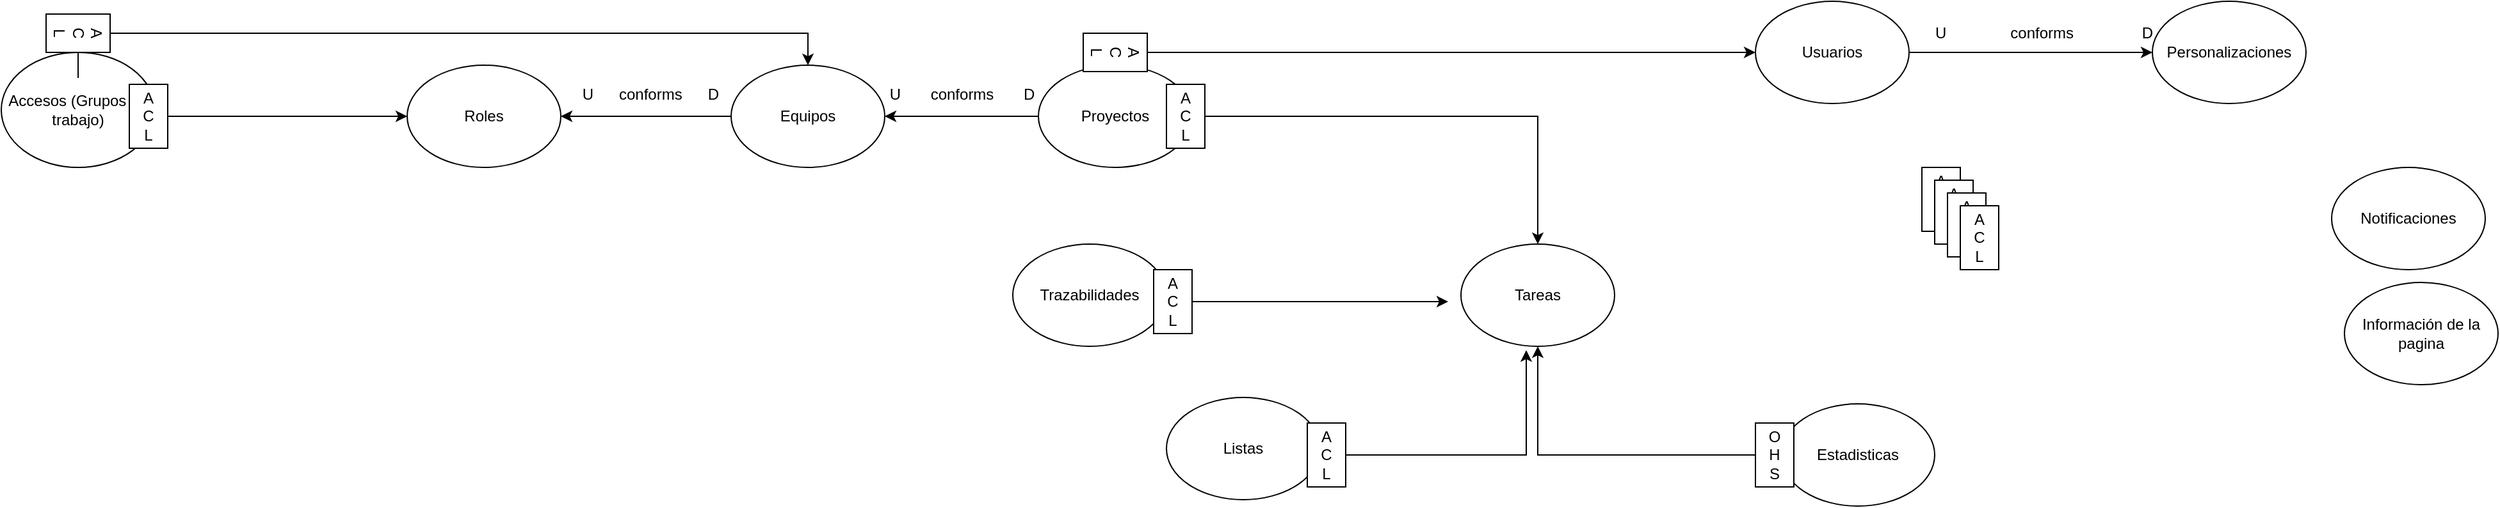 <mxfile version="21.6.7" type="github" pages="2">
  <diagram name="Página-1" id="NvzPgabB56JG8CDr3OxP">
    <mxGraphModel dx="3434" dy="1516" grid="1" gridSize="10" guides="1" tooltips="1" connect="1" arrows="1" fold="1" page="1" pageScale="1" pageWidth="827" pageHeight="1169" math="0" shadow="0">
      <root>
        <mxCell id="0" />
        <mxCell id="1" parent="0" />
        <mxCell id="zJzvodQT1uNUjvgfhES7-21" value="Información de la pagina" style="ellipse;whiteSpace=wrap;html=1;" parent="1" vertex="1">
          <mxGeometry x="1100" y="450" width="120" height="80" as="geometry" />
        </mxCell>
        <mxCell id="zJzvodQT1uNUjvgfhES7-22" value="Listas" style="ellipse;whiteSpace=wrap;html=1;" parent="1" vertex="1">
          <mxGeometry x="180" y="540" width="120" height="80" as="geometry" />
        </mxCell>
        <mxCell id="zJzvodQT1uNUjvgfhES7-23" value="Tareas" style="ellipse;whiteSpace=wrap;html=1;" parent="1" vertex="1">
          <mxGeometry x="410" y="420" width="120" height="80" as="geometry" />
        </mxCell>
        <mxCell id="DlLakO22KFW4Jp1T1N4j-17" style="edgeStyle=orthogonalEdgeStyle;rounded=0;orthogonalLoop=1;jettySize=auto;html=1;entryX=1;entryY=0.5;entryDx=0;entryDy=0;" parent="1" source="zJzvodQT1uNUjvgfhES7-24" target="zJzvodQT1uNUjvgfhES7-27" edge="1">
          <mxGeometry relative="1" as="geometry" />
        </mxCell>
        <mxCell id="zJzvodQT1uNUjvgfhES7-24" value="Equipos" style="ellipse;whiteSpace=wrap;html=1;" parent="1" vertex="1">
          <mxGeometry x="-160" y="280" width="120" height="80" as="geometry" />
        </mxCell>
        <mxCell id="DlLakO22KFW4Jp1T1N4j-24" style="edgeStyle=orthogonalEdgeStyle;rounded=0;orthogonalLoop=1;jettySize=auto;html=1;entryX=0;entryY=0.5;entryDx=0;entryDy=0;" parent="1" source="zJzvodQT1uNUjvgfhES7-26" target="zJzvodQT1uNUjvgfhES7-30" edge="1">
          <mxGeometry relative="1" as="geometry" />
        </mxCell>
        <mxCell id="zJzvodQT1uNUjvgfhES7-26" value="Usuarios" style="ellipse;whiteSpace=wrap;html=1;" parent="1" vertex="1">
          <mxGeometry x="640" y="230" width="120" height="80" as="geometry" />
        </mxCell>
        <mxCell id="zJzvodQT1uNUjvgfhES7-27" value="Roles" style="ellipse;whiteSpace=wrap;html=1;" parent="1" vertex="1">
          <mxGeometry x="-413" y="280" width="120" height="80" as="geometry" />
        </mxCell>
        <mxCell id="zJzvodQT1uNUjvgfhES7-28" value="Trazabilidades" style="ellipse;whiteSpace=wrap;html=1;" parent="1" vertex="1">
          <mxGeometry x="60" y="420" width="120" height="80" as="geometry" />
        </mxCell>
        <mxCell id="DlLakO22KFW4Jp1T1N4j-15" style="edgeStyle=orthogonalEdgeStyle;rounded=0;orthogonalLoop=1;jettySize=auto;html=1;entryX=1;entryY=0.5;entryDx=0;entryDy=0;" parent="1" source="zJzvodQT1uNUjvgfhES7-29" target="zJzvodQT1uNUjvgfhES7-24" edge="1">
          <mxGeometry relative="1" as="geometry" />
        </mxCell>
        <mxCell id="zJzvodQT1uNUjvgfhES7-29" value="Proyectos" style="ellipse;whiteSpace=wrap;html=1;" parent="1" vertex="1">
          <mxGeometry x="80" y="280" width="120" height="80" as="geometry" />
        </mxCell>
        <mxCell id="zJzvodQT1uNUjvgfhES7-30" value="Personalizaciones" style="ellipse;whiteSpace=wrap;html=1;" parent="1" vertex="1">
          <mxGeometry x="950" y="230" width="120" height="80" as="geometry" />
        </mxCell>
        <mxCell id="zJzvodQT1uNUjvgfhES7-31" value="Estadisticas" style="ellipse;whiteSpace=wrap;html=1;" parent="1" vertex="1">
          <mxGeometry x="660" y="545" width="120" height="80" as="geometry" />
        </mxCell>
        <mxCell id="zJzvodQT1uNUjvgfhES7-32" value="Accesos (Grupos de trabajo)" style="ellipse;whiteSpace=wrap;html=1;" parent="1" vertex="1">
          <mxGeometry x="-730" y="270" width="120" height="90" as="geometry" />
        </mxCell>
        <mxCell id="zJzvodQT1uNUjvgfhES7-33" value="Notificaciones" style="ellipse;whiteSpace=wrap;html=1;" parent="1" vertex="1">
          <mxGeometry x="1090" y="360" width="120" height="80" as="geometry" />
        </mxCell>
        <mxCell id="DlLakO22KFW4Jp1T1N4j-1" value="A&lt;br&gt;C&lt;br&gt;L" style="rounded=0;whiteSpace=wrap;html=1;" parent="1" vertex="1">
          <mxGeometry x="770" y="360" width="30" height="50" as="geometry" />
        </mxCell>
        <mxCell id="DlLakO22KFW4Jp1T1N4j-23" style="edgeStyle=orthogonalEdgeStyle;rounded=0;orthogonalLoop=1;jettySize=auto;html=1;" parent="1" source="DlLakO22KFW4Jp1T1N4j-2" target="zJzvodQT1uNUjvgfhES7-26" edge="1">
          <mxGeometry relative="1" as="geometry">
            <mxPoint x="530" y="230" as="targetPoint" />
          </mxGeometry>
        </mxCell>
        <mxCell id="DlLakO22KFW4Jp1T1N4j-2" value="A&lt;br&gt;C&lt;br&gt;L" style="rounded=0;whiteSpace=wrap;html=1;rotation=90;" parent="1" vertex="1">
          <mxGeometry x="125" y="245" width="30" height="50" as="geometry" />
        </mxCell>
        <mxCell id="DlLakO22KFW4Jp1T1N4j-20" style="edgeStyle=orthogonalEdgeStyle;rounded=0;orthogonalLoop=1;jettySize=auto;html=1;entryX=0.5;entryY=0;entryDx=0;entryDy=0;" parent="1" source="DlLakO22KFW4Jp1T1N4j-3" target="zJzvodQT1uNUjvgfhES7-24" edge="1">
          <mxGeometry relative="1" as="geometry" />
        </mxCell>
        <mxCell id="DlLakO22KFW4Jp1T1N4j-21" style="edgeStyle=orthogonalEdgeStyle;rounded=0;orthogonalLoop=1;jettySize=auto;html=1;entryX=0.5;entryY=0;entryDx=0;entryDy=0;" parent="1" source="DlLakO22KFW4Jp1T1N4j-3" target="zJzvodQT1uNUjvgfhES7-32" edge="1">
          <mxGeometry relative="1" as="geometry" />
        </mxCell>
        <mxCell id="DlLakO22KFW4Jp1T1N4j-3" value="A&lt;br&gt;C&lt;br&gt;L" style="rounded=0;whiteSpace=wrap;html=1;rotation=90;" parent="1" vertex="1">
          <mxGeometry x="-685" y="230" width="30" height="50" as="geometry" />
        </mxCell>
        <mxCell id="DlLakO22KFW4Jp1T1N4j-19" style="edgeStyle=orthogonalEdgeStyle;rounded=0;orthogonalLoop=1;jettySize=auto;html=1;entryX=0;entryY=0.5;entryDx=0;entryDy=0;" parent="1" source="DlLakO22KFW4Jp1T1N4j-4" target="zJzvodQT1uNUjvgfhES7-27" edge="1">
          <mxGeometry relative="1" as="geometry" />
        </mxCell>
        <mxCell id="DlLakO22KFW4Jp1T1N4j-4" value="A&lt;br&gt;C&lt;br&gt;L" style="rounded=0;whiteSpace=wrap;html=1;" parent="1" vertex="1">
          <mxGeometry x="-630" y="295" width="30" height="50" as="geometry" />
        </mxCell>
        <mxCell id="DlLakO22KFW4Jp1T1N4j-12" style="edgeStyle=orthogonalEdgeStyle;rounded=0;orthogonalLoop=1;jettySize=auto;html=1;entryX=0.5;entryY=0;entryDx=0;entryDy=0;" parent="1" source="DlLakO22KFW4Jp1T1N4j-5" target="zJzvodQT1uNUjvgfhES7-23" edge="1">
          <mxGeometry relative="1" as="geometry" />
        </mxCell>
        <mxCell id="DlLakO22KFW4Jp1T1N4j-5" value="A&lt;br&gt;C&lt;br&gt;L" style="rounded=0;whiteSpace=wrap;html=1;" parent="1" vertex="1">
          <mxGeometry x="180" y="295" width="30" height="50" as="geometry" />
        </mxCell>
        <mxCell id="DlLakO22KFW4Jp1T1N4j-11" style="edgeStyle=orthogonalEdgeStyle;rounded=0;orthogonalLoop=1;jettySize=auto;html=1;" parent="1" source="DlLakO22KFW4Jp1T1N4j-6" edge="1">
          <mxGeometry relative="1" as="geometry">
            <mxPoint x="400" y="465" as="targetPoint" />
          </mxGeometry>
        </mxCell>
        <mxCell id="DlLakO22KFW4Jp1T1N4j-6" value="A&lt;br&gt;C&lt;br&gt;L" style="rounded=0;whiteSpace=wrap;html=1;" parent="1" vertex="1">
          <mxGeometry x="170" y="440" width="30" height="50" as="geometry" />
        </mxCell>
        <mxCell id="DlLakO22KFW4Jp1T1N4j-10" style="edgeStyle=orthogonalEdgeStyle;rounded=0;orthogonalLoop=1;jettySize=auto;html=1;entryX=0.425;entryY=1.038;entryDx=0;entryDy=0;entryPerimeter=0;" parent="1" source="DlLakO22KFW4Jp1T1N4j-7" target="zJzvodQT1uNUjvgfhES7-23" edge="1">
          <mxGeometry relative="1" as="geometry" />
        </mxCell>
        <mxCell id="DlLakO22KFW4Jp1T1N4j-7" value="A&lt;br&gt;C&lt;br&gt;L" style="rounded=0;whiteSpace=wrap;html=1;" parent="1" vertex="1">
          <mxGeometry x="290" y="560" width="30" height="50" as="geometry" />
        </mxCell>
        <mxCell id="DlLakO22KFW4Jp1T1N4j-9" style="edgeStyle=orthogonalEdgeStyle;rounded=0;orthogonalLoop=1;jettySize=auto;html=1;entryX=0.5;entryY=1;entryDx=0;entryDy=0;" parent="1" source="DlLakO22KFW4Jp1T1N4j-8" target="zJzvodQT1uNUjvgfhES7-23" edge="1">
          <mxGeometry relative="1" as="geometry" />
        </mxCell>
        <mxCell id="DlLakO22KFW4Jp1T1N4j-8" value="O&lt;br&gt;H&lt;br&gt;S" style="rounded=0;whiteSpace=wrap;html=1;" parent="1" vertex="1">
          <mxGeometry x="640" y="560" width="30" height="50" as="geometry" />
        </mxCell>
        <mxCell id="DlLakO22KFW4Jp1T1N4j-16" value="U&amp;nbsp; &amp;nbsp; &amp;nbsp; &amp;nbsp;conforms&amp;nbsp; &amp;nbsp; &amp;nbsp; &amp;nbsp;D" style="text;html=1;align=center;verticalAlign=middle;resizable=0;points=[];autosize=1;strokeColor=none;fillColor=none;" parent="1" vertex="1">
          <mxGeometry x="-50" y="288" width="140" height="30" as="geometry" />
        </mxCell>
        <mxCell id="DlLakO22KFW4Jp1T1N4j-18" value="&amp;nbsp;U&amp;nbsp; &amp;nbsp; &amp;nbsp; conforms&amp;nbsp; &amp;nbsp; &amp;nbsp; D" style="text;html=1;align=center;verticalAlign=middle;resizable=0;points=[];autosize=1;strokeColor=none;fillColor=none;" parent="1" vertex="1">
          <mxGeometry x="-290" y="288" width="130" height="30" as="geometry" />
        </mxCell>
        <mxCell id="DlLakO22KFW4Jp1T1N4j-25" value="&amp;nbsp; &amp;nbsp;U&amp;nbsp; &amp;nbsp; &amp;nbsp; &amp;nbsp; &amp;nbsp; &amp;nbsp; &amp;nbsp; &amp;nbsp;conforms&amp;nbsp; &amp;nbsp; &amp;nbsp; &amp;nbsp; &amp;nbsp; &amp;nbsp; &amp;nbsp; &amp;nbsp; D" style="text;html=1;align=center;verticalAlign=middle;resizable=0;points=[];autosize=1;strokeColor=none;fillColor=none;" parent="1" vertex="1">
          <mxGeometry x="760" y="240" width="200" height="30" as="geometry" />
        </mxCell>
        <mxCell id="DlLakO22KFW4Jp1T1N4j-26" value="A&lt;br&gt;C&lt;br&gt;L" style="rounded=0;whiteSpace=wrap;html=1;" parent="1" vertex="1">
          <mxGeometry x="780" y="370" width="30" height="50" as="geometry" />
        </mxCell>
        <mxCell id="DlLakO22KFW4Jp1T1N4j-27" value="A&lt;br&gt;C&lt;br&gt;L" style="rounded=0;whiteSpace=wrap;html=1;" parent="1" vertex="1">
          <mxGeometry x="790" y="380" width="30" height="50" as="geometry" />
        </mxCell>
        <mxCell id="DlLakO22KFW4Jp1T1N4j-28" value="A&lt;br&gt;C&lt;br&gt;L" style="rounded=0;whiteSpace=wrap;html=1;" parent="1" vertex="1">
          <mxGeometry x="800" y="390" width="30" height="50" as="geometry" />
        </mxCell>
      </root>
    </mxGraphModel>
  </diagram>
  <diagram id="u2OAlDhqOgqaOPnXy1WK" name="Página-2">
    <mxGraphModel dx="3434" dy="1516" grid="1" gridSize="10" guides="1" tooltips="1" connect="1" arrows="1" fold="1" page="1" pageScale="1" pageWidth="827" pageHeight="1169" math="0" shadow="0">
      <root>
        <mxCell id="0" />
        <mxCell id="1" parent="0" />
        <mxCell id="8gpImqLir9pOXkj8AV8t-1" value="Información de la pagina" style="ellipse;whiteSpace=wrap;html=1;" vertex="1" parent="1">
          <mxGeometry x="-790" y="210" width="120" height="80" as="geometry" />
        </mxCell>
        <mxCell id="8gpImqLir9pOXkj8AV8t-2" value="Listas" style="ellipse;whiteSpace=wrap;html=1;" vertex="1" parent="1">
          <mxGeometry x="-270" y="410" width="120" height="80" as="geometry" />
        </mxCell>
        <mxCell id="8gpImqLir9pOXkj8AV8t-3" value="Tareas" style="ellipse;whiteSpace=wrap;html=1;" vertex="1" parent="1">
          <mxGeometry x="-270" y="200" width="120" height="80" as="geometry" />
        </mxCell>
        <mxCell id="8gpImqLir9pOXkj8AV8t-4" value="Equipos" style="ellipse;whiteSpace=wrap;html=1;" vertex="1" parent="1">
          <mxGeometry x="50" y="590" width="120" height="80" as="geometry" />
        </mxCell>
        <mxCell id="fqJDdXtQ-9vaMyOYoIlq-17" style="edgeStyle=orthogonalEdgeStyle;rounded=0;orthogonalLoop=1;jettySize=auto;html=1;" edge="1" parent="1" source="8gpImqLir9pOXkj8AV8t-5" target="8gpImqLir9pOXkj8AV8t-9">
          <mxGeometry relative="1" as="geometry" />
        </mxCell>
        <mxCell id="8gpImqLir9pOXkj8AV8t-5" value="Usuarios" style="ellipse;whiteSpace=wrap;html=1;" vertex="1" parent="1">
          <mxGeometry x="-270" y="25" width="120" height="80" as="geometry" />
        </mxCell>
        <mxCell id="8gpImqLir9pOXkj8AV8t-6" value="Roles" style="ellipse;whiteSpace=wrap;html=1;" vertex="1" parent="1">
          <mxGeometry x="-530" y="25" width="120" height="80" as="geometry" />
        </mxCell>
        <mxCell id="8gpImqLir9pOXkj8AV8t-7" value="Trazabilidades" style="ellipse;whiteSpace=wrap;html=1;" vertex="1" parent="1">
          <mxGeometry x="-10" y="200" width="120" height="80" as="geometry" />
        </mxCell>
        <mxCell id="fqJDdXtQ-9vaMyOYoIlq-1" style="edgeStyle=orthogonalEdgeStyle;rounded=0;orthogonalLoop=1;jettySize=auto;html=1;" edge="1" parent="1" source="fqJDdXtQ-9vaMyOYoIlq-2" target="8gpImqLir9pOXkj8AV8t-2">
          <mxGeometry relative="1" as="geometry" />
        </mxCell>
        <mxCell id="8gpImqLir9pOXkj8AV8t-8" value="Proyectos" style="ellipse;whiteSpace=wrap;html=1;" vertex="1" parent="1">
          <mxGeometry x="-270" y="590" width="120" height="80" as="geometry" />
        </mxCell>
        <mxCell id="8gpImqLir9pOXkj8AV8t-9" value="Personalizaciones" style="ellipse;whiteSpace=wrap;html=1;" vertex="1" parent="1">
          <mxGeometry x="-15" y="25" width="120" height="80" as="geometry" />
        </mxCell>
        <mxCell id="iowVq_EbsTmnIybhl8VJ-7" style="edgeStyle=orthogonalEdgeStyle;rounded=0;orthogonalLoop=1;jettySize=auto;html=1;entryX=0;entryY=0.5;entryDx=0;entryDy=0;" edge="1" parent="1" source="iowVq_EbsTmnIybhl8VJ-8" target="8gpImqLir9pOXkj8AV8t-3">
          <mxGeometry relative="1" as="geometry" />
        </mxCell>
        <mxCell id="8gpImqLir9pOXkj8AV8t-10" value="Estadisticas" style="ellipse;whiteSpace=wrap;html=1;" vertex="1" parent="1">
          <mxGeometry x="-550" y="200" width="120" height="80" as="geometry" />
        </mxCell>
        <mxCell id="8gpImqLir9pOXkj8AV8t-11" value="Accesos (Grupos de trabajo)" style="ellipse;whiteSpace=wrap;html=1;" vertex="1" parent="1">
          <mxGeometry x="-810" y="20" width="120" height="90" as="geometry" />
        </mxCell>
        <mxCell id="8gpImqLir9pOXkj8AV8t-12" value="Notificaciones" style="ellipse;whiteSpace=wrap;html=1;" vertex="1" parent="1">
          <mxGeometry x="-570" y="410" width="120" height="80" as="geometry" />
        </mxCell>
        <mxCell id="iowVq_EbsTmnIybhl8VJ-4" style="edgeStyle=orthogonalEdgeStyle;rounded=0;orthogonalLoop=1;jettySize=auto;html=1;entryX=0;entryY=0.5;entryDx=0;entryDy=0;" edge="1" parent="1" source="iowVq_EbsTmnIybhl8VJ-1" target="8gpImqLir9pOXkj8AV8t-7">
          <mxGeometry relative="1" as="geometry" />
        </mxCell>
        <mxCell id="iowVq_EbsTmnIybhl8VJ-1" value="A&lt;br&gt;C&lt;br&gt;L" style="rounded=0;whiteSpace=wrap;html=1;" vertex="1" parent="1">
          <mxGeometry x="-160" y="210" width="30" height="60" as="geometry" />
        </mxCell>
        <mxCell id="iowVq_EbsTmnIybhl8VJ-6" style="edgeStyle=orthogonalEdgeStyle;rounded=0;orthogonalLoop=1;jettySize=auto;html=1;" edge="1" parent="1" source="iowVq_EbsTmnIybhl8VJ-5" target="8gpImqLir9pOXkj8AV8t-6">
          <mxGeometry relative="1" as="geometry" />
        </mxCell>
        <mxCell id="iowVq_EbsTmnIybhl8VJ-5" value="A&lt;br&gt;C&lt;br&gt;L" style="rounded=0;whiteSpace=wrap;html=1;" vertex="1" parent="1">
          <mxGeometry x="-280" y="35" width="30" height="60" as="geometry" />
        </mxCell>
        <mxCell id="iowVq_EbsTmnIybhl8VJ-9" value="" style="edgeStyle=orthogonalEdgeStyle;rounded=0;orthogonalLoop=1;jettySize=auto;html=1;entryX=0;entryY=0.5;entryDx=0;entryDy=0;" edge="1" parent="1" source="8gpImqLir9pOXkj8AV8t-10" target="iowVq_EbsTmnIybhl8VJ-8">
          <mxGeometry relative="1" as="geometry">
            <mxPoint x="-430" y="240" as="sourcePoint" />
            <mxPoint x="-270" y="240" as="targetPoint" />
          </mxGeometry>
        </mxCell>
        <mxCell id="iowVq_EbsTmnIybhl8VJ-8" value="PartnerShip&lt;span style=&quot;color: rgb(209, 213, 219); font-family: Söhne, ui-sans-serif, system-ui, -apple-system, &amp;quot;Segoe UI&amp;quot;, Roboto, Ubuntu, Cantarell, &amp;quot;Noto Sans&amp;quot;, sans-serif, &amp;quot;Helvetica Neue&amp;quot;, Arial, &amp;quot;Apple Color Emoji&amp;quot;, &amp;quot;Segoe UI Emoji&amp;quot;, &amp;quot;Segoe UI Symbol&amp;quot;, &amp;quot;Noto Color Emoji&amp;quot;; font-size: 16px; text-align: left; background-color: rgb(68, 70, 84);&quot;&gt; &lt;/span&gt;" style="text;html=1;strokeColor=none;fillColor=none;align=center;verticalAlign=middle;whiteSpace=wrap;rounded=0;" vertex="1" parent="1">
          <mxGeometry x="-390" y="225" width="60" height="30" as="geometry" />
        </mxCell>
        <mxCell id="iowVq_EbsTmnIybhl8VJ-10" value="U" style="text;html=1;strokeColor=none;fillColor=none;align=center;verticalAlign=middle;whiteSpace=wrap;rounded=0;" vertex="1" parent="1">
          <mxGeometry x="-310" y="210" width="60" height="30" as="geometry" />
        </mxCell>
        <mxCell id="iowVq_EbsTmnIybhl8VJ-11" value="D" style="text;html=1;strokeColor=none;fillColor=none;align=center;verticalAlign=middle;whiteSpace=wrap;rounded=0;" vertex="1" parent="1">
          <mxGeometry x="-450" y="210" width="60" height="30" as="geometry" />
        </mxCell>
        <mxCell id="iowVq_EbsTmnIybhl8VJ-13" style="edgeStyle=orthogonalEdgeStyle;rounded=0;orthogonalLoop=1;jettySize=auto;html=1;" edge="1" parent="1" source="iowVq_EbsTmnIybhl8VJ-12" target="8gpImqLir9pOXkj8AV8t-6">
          <mxGeometry relative="1" as="geometry" />
        </mxCell>
        <mxCell id="iowVq_EbsTmnIybhl8VJ-12" value="A&lt;br&gt;C&lt;br&gt;L" style="rounded=0;whiteSpace=wrap;html=1;" vertex="1" parent="1">
          <mxGeometry x="-690" y="35" width="30" height="60" as="geometry" />
        </mxCell>
        <mxCell id="fqJDdXtQ-9vaMyOYoIlq-3" value="" style="edgeStyle=orthogonalEdgeStyle;rounded=0;orthogonalLoop=1;jettySize=auto;html=1;" edge="1" parent="1" source="8gpImqLir9pOXkj8AV8t-8" target="fqJDdXtQ-9vaMyOYoIlq-2">
          <mxGeometry relative="1" as="geometry">
            <mxPoint x="-210" y="570" as="sourcePoint" />
            <mxPoint x="-210" y="490" as="targetPoint" />
          </mxGeometry>
        </mxCell>
        <mxCell id="fqJDdXtQ-9vaMyOYoIlq-2" value="SharedKernel" style="text;html=1;strokeColor=none;fillColor=none;align=center;verticalAlign=middle;whiteSpace=wrap;rounded=0;" vertex="1" parent="1">
          <mxGeometry x="-240" y="520" width="60" height="30" as="geometry" />
        </mxCell>
        <mxCell id="fqJDdXtQ-9vaMyOYoIlq-5" value="U" style="text;html=1;strokeColor=none;fillColor=none;align=center;verticalAlign=middle;whiteSpace=wrap;rounded=0;" vertex="1" parent="1">
          <mxGeometry x="-220" y="490" width="60" height="30" as="geometry" />
        </mxCell>
        <mxCell id="fqJDdXtQ-9vaMyOYoIlq-6" value="D" style="text;html=1;strokeColor=none;fillColor=none;align=center;verticalAlign=middle;whiteSpace=wrap;rounded=0;" vertex="1" parent="1">
          <mxGeometry x="-230" y="560" width="60" height="30" as="geometry" />
        </mxCell>
        <mxCell id="fqJDdXtQ-9vaMyOYoIlq-9" style="edgeStyle=orthogonalEdgeStyle;rounded=0;orthogonalLoop=1;jettySize=auto;html=1;" edge="1" parent="1" source="fqJDdXtQ-9vaMyOYoIlq-8" target="8gpImqLir9pOXkj8AV8t-8">
          <mxGeometry relative="1" as="geometry" />
        </mxCell>
        <mxCell id="fqJDdXtQ-9vaMyOYoIlq-10" style="edgeStyle=orthogonalEdgeStyle;rounded=0;orthogonalLoop=1;jettySize=auto;html=1;entryX=1;entryY=0.5;entryDx=0;entryDy=0;" edge="1" parent="1" source="fqJDdXtQ-9vaMyOYoIlq-8" target="8gpImqLir9pOXkj8AV8t-2">
          <mxGeometry relative="1" as="geometry" />
        </mxCell>
        <mxCell id="fqJDdXtQ-9vaMyOYoIlq-8" value="O&lt;br&gt;H&lt;br&gt;S" style="rounded=0;whiteSpace=wrap;html=1;" vertex="1" parent="1">
          <mxGeometry x="30" y="600" width="30" height="60" as="geometry" />
        </mxCell>
        <mxCell id="fqJDdXtQ-9vaMyOYoIlq-12" style="edgeStyle=orthogonalEdgeStyle;rounded=0;orthogonalLoop=1;jettySize=auto;html=1;" edge="1" parent="1" source="fqJDdXtQ-9vaMyOYoIlq-11" target="8gpImqLir9pOXkj8AV8t-2">
          <mxGeometry relative="1" as="geometry" />
        </mxCell>
        <mxCell id="fqJDdXtQ-9vaMyOYoIlq-11" value="O&lt;br&gt;H&lt;br&gt;S" style="rounded=0;whiteSpace=wrap;html=1;" vertex="1" parent="1">
          <mxGeometry x="-450" y="420" width="30" height="60" as="geometry" />
        </mxCell>
        <mxCell id="fqJDdXtQ-9vaMyOYoIlq-14" style="edgeStyle=orthogonalEdgeStyle;rounded=0;orthogonalLoop=1;jettySize=auto;html=1;" edge="1" parent="1" source="fqJDdXtQ-9vaMyOYoIlq-13" target="8gpImqLir9pOXkj8AV8t-3">
          <mxGeometry relative="1" as="geometry" />
        </mxCell>
        <mxCell id="fqJDdXtQ-9vaMyOYoIlq-13" value="OHS" style="rounded=0;whiteSpace=wrap;html=1;" vertex="1" parent="1">
          <mxGeometry x="-245" y="390" width="70" height="30" as="geometry" />
        </mxCell>
        <mxCell id="fqJDdXtQ-9vaMyOYoIlq-16" value="A&lt;br&gt;C&lt;br&gt;L" style="rounded=0;whiteSpace=wrap;html=1;" vertex="1" parent="1">
          <mxGeometry x="-160" y="35" width="30" height="60" as="geometry" />
        </mxCell>
        <mxCell id="fqJDdXtQ-9vaMyOYoIlq-19" style="edgeStyle=orthogonalEdgeStyle;rounded=0;orthogonalLoop=1;jettySize=auto;html=1;entryX=0.5;entryY=0;entryDx=0;entryDy=0;" edge="1" parent="1" source="fqJDdXtQ-9vaMyOYoIlq-18" target="8gpImqLir9pOXkj8AV8t-3">
          <mxGeometry relative="1" as="geometry" />
        </mxCell>
        <mxCell id="fqJDdXtQ-9vaMyOYoIlq-18" value="OHS" style="rounded=0;whiteSpace=wrap;html=1;" vertex="1" parent="1">
          <mxGeometry x="-245" y="95" width="70" height="30" as="geometry" />
        </mxCell>
        <mxCell id="dvF4mYi1MnK272Mzp6-j-1" value="Información de la pagina" style="ellipse;whiteSpace=wrap;html=1;" vertex="1" parent="1">
          <mxGeometry x="1070" y="1500" width="120" height="80" as="geometry" />
        </mxCell>
        <mxCell id="dvF4mYi1MnK272Mzp6-j-2" value="Listas" style="ellipse;whiteSpace=wrap;html=1;" vertex="1" parent="1">
          <mxGeometry x="150" y="1590" width="120" height="80" as="geometry" />
        </mxCell>
        <mxCell id="dvF4mYi1MnK272Mzp6-j-3" value="Tareas" style="ellipse;whiteSpace=wrap;html=1;" vertex="1" parent="1">
          <mxGeometry x="380" y="1470" width="120" height="80" as="geometry" />
        </mxCell>
        <mxCell id="dvF4mYi1MnK272Mzp6-j-4" style="edgeStyle=orthogonalEdgeStyle;rounded=0;orthogonalLoop=1;jettySize=auto;html=1;entryX=1;entryY=0.5;entryDx=0;entryDy=0;" edge="1" parent="1" source="dvF4mYi1MnK272Mzp6-j-5" target="dvF4mYi1MnK272Mzp6-j-8">
          <mxGeometry relative="1" as="geometry" />
        </mxCell>
        <mxCell id="dvF4mYi1MnK272Mzp6-j-5" value="Equipos" style="ellipse;whiteSpace=wrap;html=1;" vertex="1" parent="1">
          <mxGeometry x="-190" y="1330" width="120" height="80" as="geometry" />
        </mxCell>
        <mxCell id="dvF4mYi1MnK272Mzp6-j-6" style="edgeStyle=orthogonalEdgeStyle;rounded=0;orthogonalLoop=1;jettySize=auto;html=1;entryX=0;entryY=0.5;entryDx=0;entryDy=0;" edge="1" parent="1" source="dvF4mYi1MnK272Mzp6-j-7" target="dvF4mYi1MnK272Mzp6-j-12">
          <mxGeometry relative="1" as="geometry" />
        </mxCell>
        <mxCell id="dvF4mYi1MnK272Mzp6-j-7" value="Usuarios" style="ellipse;whiteSpace=wrap;html=1;" vertex="1" parent="1">
          <mxGeometry x="610" y="1280" width="120" height="80" as="geometry" />
        </mxCell>
        <mxCell id="dvF4mYi1MnK272Mzp6-j-8" value="Roles" style="ellipse;whiteSpace=wrap;html=1;" vertex="1" parent="1">
          <mxGeometry x="-443" y="1330" width="120" height="80" as="geometry" />
        </mxCell>
        <mxCell id="dvF4mYi1MnK272Mzp6-j-9" value="Trazabilidades" style="ellipse;whiteSpace=wrap;html=1;" vertex="1" parent="1">
          <mxGeometry x="30" y="1470" width="120" height="80" as="geometry" />
        </mxCell>
        <mxCell id="dvF4mYi1MnK272Mzp6-j-10" style="edgeStyle=orthogonalEdgeStyle;rounded=0;orthogonalLoop=1;jettySize=auto;html=1;entryX=1;entryY=0.5;entryDx=0;entryDy=0;" edge="1" parent="1" source="dvF4mYi1MnK272Mzp6-j-11" target="dvF4mYi1MnK272Mzp6-j-5">
          <mxGeometry relative="1" as="geometry" />
        </mxCell>
        <mxCell id="dvF4mYi1MnK272Mzp6-j-11" value="Proyectos" style="ellipse;whiteSpace=wrap;html=1;" vertex="1" parent="1">
          <mxGeometry x="50" y="1330" width="120" height="80" as="geometry" />
        </mxCell>
        <mxCell id="dvF4mYi1MnK272Mzp6-j-12" value="Personalizaciones" style="ellipse;whiteSpace=wrap;html=1;" vertex="1" parent="1">
          <mxGeometry x="920" y="1280" width="120" height="80" as="geometry" />
        </mxCell>
        <mxCell id="dvF4mYi1MnK272Mzp6-j-13" value="Estadisticas" style="ellipse;whiteSpace=wrap;html=1;" vertex="1" parent="1">
          <mxGeometry x="630" y="1595" width="120" height="80" as="geometry" />
        </mxCell>
        <mxCell id="dvF4mYi1MnK272Mzp6-j-14" value="Accesos (Grupos de trabajo)" style="ellipse;whiteSpace=wrap;html=1;" vertex="1" parent="1">
          <mxGeometry x="-760" y="1320" width="120" height="90" as="geometry" />
        </mxCell>
        <mxCell id="dvF4mYi1MnK272Mzp6-j-15" value="Notificaciones" style="ellipse;whiteSpace=wrap;html=1;" vertex="1" parent="1">
          <mxGeometry x="1060" y="1410" width="120" height="80" as="geometry" />
        </mxCell>
        <mxCell id="dvF4mYi1MnK272Mzp6-j-16" value="A&lt;br&gt;C&lt;br&gt;L" style="rounded=0;whiteSpace=wrap;html=1;" vertex="1" parent="1">
          <mxGeometry x="740" y="1410" width="30" height="50" as="geometry" />
        </mxCell>
        <mxCell id="dvF4mYi1MnK272Mzp6-j-17" style="edgeStyle=orthogonalEdgeStyle;rounded=0;orthogonalLoop=1;jettySize=auto;html=1;" edge="1" parent="1" source="dvF4mYi1MnK272Mzp6-j-18" target="dvF4mYi1MnK272Mzp6-j-7">
          <mxGeometry relative="1" as="geometry">
            <mxPoint x="500" y="1280" as="targetPoint" />
          </mxGeometry>
        </mxCell>
        <mxCell id="dvF4mYi1MnK272Mzp6-j-18" value="A&lt;br&gt;C&lt;br&gt;L" style="rounded=0;whiteSpace=wrap;html=1;rotation=90;" vertex="1" parent="1">
          <mxGeometry x="95" y="1295" width="30" height="50" as="geometry" />
        </mxCell>
        <mxCell id="dvF4mYi1MnK272Mzp6-j-19" style="edgeStyle=orthogonalEdgeStyle;rounded=0;orthogonalLoop=1;jettySize=auto;html=1;entryX=0.5;entryY=0;entryDx=0;entryDy=0;" edge="1" parent="1" source="dvF4mYi1MnK272Mzp6-j-21" target="dvF4mYi1MnK272Mzp6-j-5">
          <mxGeometry relative="1" as="geometry" />
        </mxCell>
        <mxCell id="dvF4mYi1MnK272Mzp6-j-20" style="edgeStyle=orthogonalEdgeStyle;rounded=0;orthogonalLoop=1;jettySize=auto;html=1;entryX=0.5;entryY=0;entryDx=0;entryDy=0;" edge="1" parent="1" source="dvF4mYi1MnK272Mzp6-j-21" target="dvF4mYi1MnK272Mzp6-j-14">
          <mxGeometry relative="1" as="geometry" />
        </mxCell>
        <mxCell id="dvF4mYi1MnK272Mzp6-j-21" value="A&lt;br&gt;C&lt;br&gt;L" style="rounded=0;whiteSpace=wrap;html=1;rotation=90;" vertex="1" parent="1">
          <mxGeometry x="-715" y="1280" width="30" height="50" as="geometry" />
        </mxCell>
        <mxCell id="dvF4mYi1MnK272Mzp6-j-22" style="edgeStyle=orthogonalEdgeStyle;rounded=0;orthogonalLoop=1;jettySize=auto;html=1;entryX=0;entryY=0.5;entryDx=0;entryDy=0;" edge="1" parent="1" source="dvF4mYi1MnK272Mzp6-j-23" target="dvF4mYi1MnK272Mzp6-j-8">
          <mxGeometry relative="1" as="geometry" />
        </mxCell>
        <mxCell id="dvF4mYi1MnK272Mzp6-j-23" value="A&lt;br&gt;C&lt;br&gt;L" style="rounded=0;whiteSpace=wrap;html=1;" vertex="1" parent="1">
          <mxGeometry x="-660" y="1345" width="30" height="50" as="geometry" />
        </mxCell>
        <mxCell id="dvF4mYi1MnK272Mzp6-j-24" style="edgeStyle=orthogonalEdgeStyle;rounded=0;orthogonalLoop=1;jettySize=auto;html=1;entryX=0.5;entryY=0;entryDx=0;entryDy=0;" edge="1" parent="1" source="dvF4mYi1MnK272Mzp6-j-25" target="dvF4mYi1MnK272Mzp6-j-3">
          <mxGeometry relative="1" as="geometry" />
        </mxCell>
        <mxCell id="dvF4mYi1MnK272Mzp6-j-25" value="A&lt;br&gt;C&lt;br&gt;L" style="rounded=0;whiteSpace=wrap;html=1;" vertex="1" parent="1">
          <mxGeometry x="150" y="1345" width="30" height="50" as="geometry" />
        </mxCell>
        <mxCell id="dvF4mYi1MnK272Mzp6-j-26" style="edgeStyle=orthogonalEdgeStyle;rounded=0;orthogonalLoop=1;jettySize=auto;html=1;" edge="1" parent="1" source="dvF4mYi1MnK272Mzp6-j-27">
          <mxGeometry relative="1" as="geometry">
            <mxPoint x="370" y="1515" as="targetPoint" />
          </mxGeometry>
        </mxCell>
        <mxCell id="dvF4mYi1MnK272Mzp6-j-27" value="A&lt;br&gt;C&lt;br&gt;L" style="rounded=0;whiteSpace=wrap;html=1;" vertex="1" parent="1">
          <mxGeometry x="140" y="1490" width="30" height="50" as="geometry" />
        </mxCell>
        <mxCell id="dvF4mYi1MnK272Mzp6-j-28" style="edgeStyle=orthogonalEdgeStyle;rounded=0;orthogonalLoop=1;jettySize=auto;html=1;entryX=0.425;entryY=1.038;entryDx=0;entryDy=0;entryPerimeter=0;" edge="1" parent="1" source="dvF4mYi1MnK272Mzp6-j-29" target="dvF4mYi1MnK272Mzp6-j-3">
          <mxGeometry relative="1" as="geometry" />
        </mxCell>
        <mxCell id="dvF4mYi1MnK272Mzp6-j-29" value="A&lt;br&gt;C&lt;br&gt;L" style="rounded=0;whiteSpace=wrap;html=1;" vertex="1" parent="1">
          <mxGeometry x="260" y="1610" width="30" height="50" as="geometry" />
        </mxCell>
        <mxCell id="dvF4mYi1MnK272Mzp6-j-30" style="edgeStyle=orthogonalEdgeStyle;rounded=0;orthogonalLoop=1;jettySize=auto;html=1;entryX=0.5;entryY=1;entryDx=0;entryDy=0;" edge="1" parent="1" source="dvF4mYi1MnK272Mzp6-j-31" target="dvF4mYi1MnK272Mzp6-j-3">
          <mxGeometry relative="1" as="geometry" />
        </mxCell>
        <mxCell id="dvF4mYi1MnK272Mzp6-j-31" value="O&lt;br&gt;H&lt;br&gt;S" style="rounded=0;whiteSpace=wrap;html=1;" vertex="1" parent="1">
          <mxGeometry x="610" y="1610" width="30" height="50" as="geometry" />
        </mxCell>
        <mxCell id="dvF4mYi1MnK272Mzp6-j-32" value="U&amp;nbsp; &amp;nbsp; &amp;nbsp; &amp;nbsp;conforms&amp;nbsp; &amp;nbsp; &amp;nbsp; &amp;nbsp;D" style="text;html=1;align=center;verticalAlign=middle;resizable=0;points=[];autosize=1;strokeColor=none;fillColor=none;" vertex="1" parent="1">
          <mxGeometry x="-80" y="1338" width="140" height="30" as="geometry" />
        </mxCell>
        <mxCell id="dvF4mYi1MnK272Mzp6-j-33" value="&amp;nbsp;U&amp;nbsp; &amp;nbsp; &amp;nbsp; conforms&amp;nbsp; &amp;nbsp; &amp;nbsp; D" style="text;html=1;align=center;verticalAlign=middle;resizable=0;points=[];autosize=1;strokeColor=none;fillColor=none;" vertex="1" parent="1">
          <mxGeometry x="-320" y="1338" width="130" height="30" as="geometry" />
        </mxCell>
        <mxCell id="dvF4mYi1MnK272Mzp6-j-34" value="&amp;nbsp; &amp;nbsp;U&amp;nbsp; &amp;nbsp; &amp;nbsp; &amp;nbsp; &amp;nbsp; &amp;nbsp; &amp;nbsp; &amp;nbsp;conforms&amp;nbsp; &amp;nbsp; &amp;nbsp; &amp;nbsp; &amp;nbsp; &amp;nbsp; &amp;nbsp; &amp;nbsp; D" style="text;html=1;align=center;verticalAlign=middle;resizable=0;points=[];autosize=1;strokeColor=none;fillColor=none;" vertex="1" parent="1">
          <mxGeometry x="730" y="1290" width="200" height="30" as="geometry" />
        </mxCell>
        <mxCell id="dvF4mYi1MnK272Mzp6-j-35" value="A&lt;br&gt;C&lt;br&gt;L" style="rounded=0;whiteSpace=wrap;html=1;" vertex="1" parent="1">
          <mxGeometry x="750" y="1420" width="30" height="50" as="geometry" />
        </mxCell>
        <mxCell id="dvF4mYi1MnK272Mzp6-j-36" value="A&lt;br&gt;C&lt;br&gt;L" style="rounded=0;whiteSpace=wrap;html=1;" vertex="1" parent="1">
          <mxGeometry x="760" y="1430" width="30" height="50" as="geometry" />
        </mxCell>
        <mxCell id="dvF4mYi1MnK272Mzp6-j-37" value="A&lt;br&gt;C&lt;br&gt;L" style="rounded=0;whiteSpace=wrap;html=1;" vertex="1" parent="1">
          <mxGeometry x="770" y="1440" width="30" height="50" as="geometry" />
        </mxCell>
      </root>
    </mxGraphModel>
  </diagram>
</mxfile>
